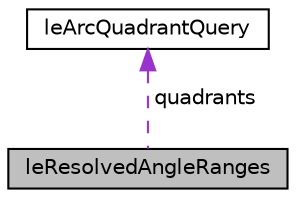 digraph "leResolvedAngleRanges"
{
 // INTERACTIVE_SVG=YES
  edge [fontname="Helvetica",fontsize="10",labelfontname="Helvetica",labelfontsize="10"];
  node [fontname="Helvetica",fontsize="10",shape=record];
  Node1 [label="leResolvedAngleRanges",height=0.2,width=0.4,color="black", fillcolor="grey75", style="filled", fontcolor="black"];
  Node2 -> Node1 [dir="back",color="darkorchid3",fontsize="10",style="dashed",label=" quadrants" ,fontname="Helvetica"];
  Node2 [label="leArcQuadrantQuery",height=0.2,width=0.4,color="black", fillcolor="white", style="filled",URL="$structleArcQuadrantQuery.html"];
}
